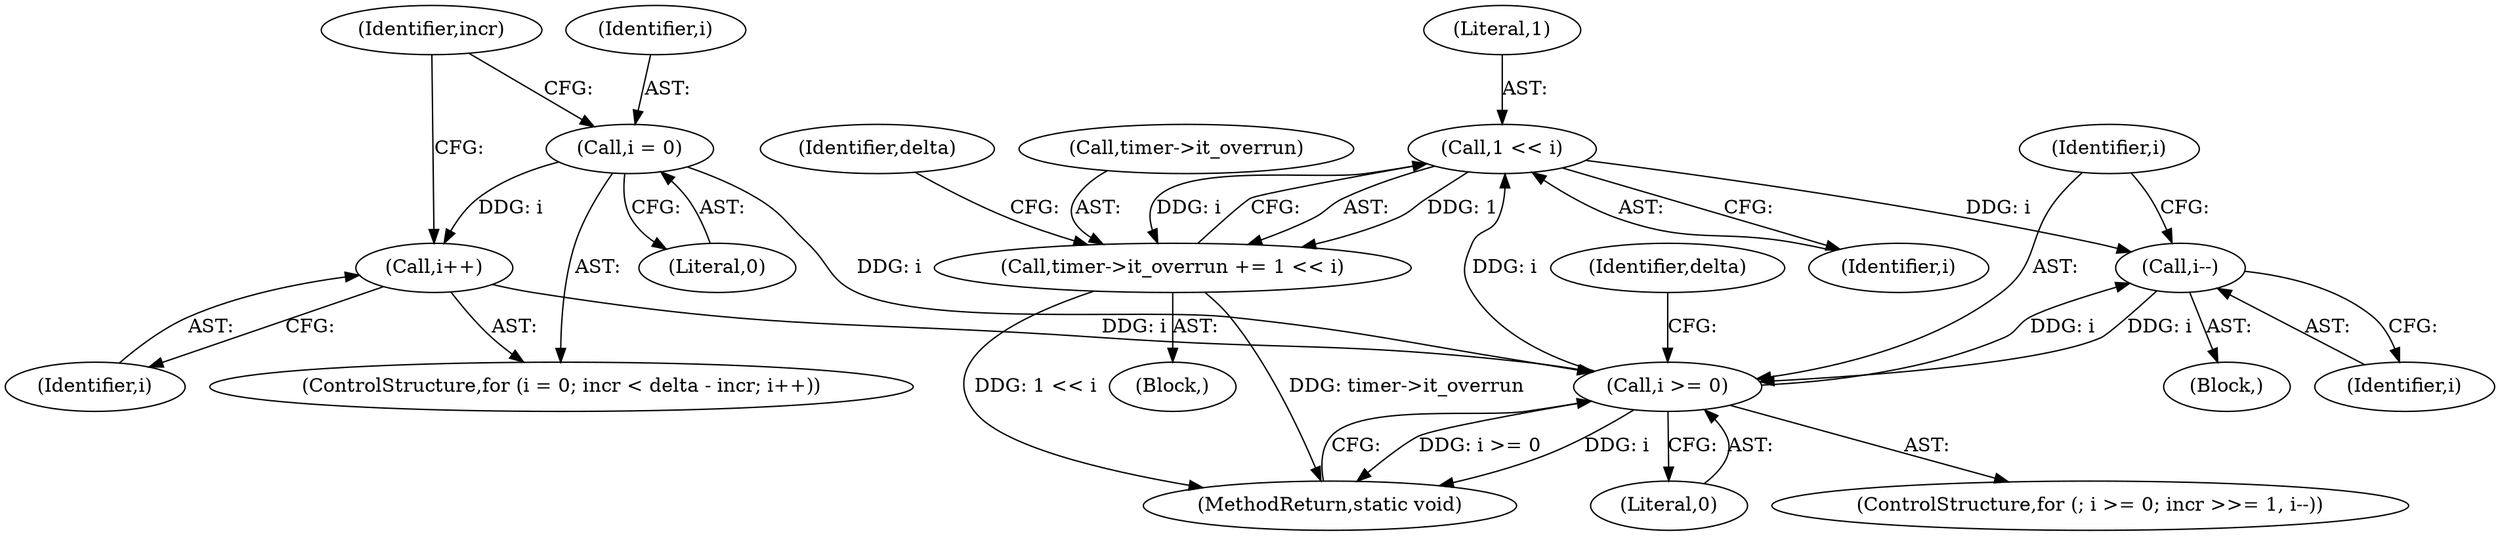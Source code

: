 digraph "1_linux_78c9c4dfbf8c04883941445a195276bb4bb92c76@del" {
"1000197" [label="(Call,1 << i)"];
"1000169" [label="(Call,i >= 0)"];
"1000153" [label="(Call,i = 0)"];
"1000176" [label="(Call,i--)"];
"1000197" [label="(Call,1 << i)"];
"1000161" [label="(Call,i++)"];
"1000193" [label="(Call,timer->it_overrun += 1 << i)"];
"1000193" [label="(Call,timer->it_overrun += 1 << i)"];
"1000201" [label="(Identifier,delta)"];
"1000176" [label="(Call,i--)"];
"1000169" [label="(Call,i >= 0)"];
"1000170" [label="(Identifier,i)"];
"1000168" [label="(ControlStructure,for (; i >= 0; incr >>= 1, i--))"];
"1000162" [label="(Identifier,i)"];
"1000172" [label="(Block,)"];
"1000153" [label="(Call,i = 0)"];
"1000199" [label="(Identifier,i)"];
"1000181" [label="(Identifier,delta)"];
"1000171" [label="(Literal,0)"];
"1000161" [label="(Call,i++)"];
"1000203" [label="(MethodReturn,static void)"];
"1000198" [label="(Literal,1)"];
"1000154" [label="(Identifier,i)"];
"1000194" [label="(Call,timer->it_overrun)"];
"1000152" [label="(ControlStructure,for (i = 0; incr < delta - incr; i++))"];
"1000197" [label="(Call,1 << i)"];
"1000177" [label="(Identifier,i)"];
"1000157" [label="(Identifier,incr)"];
"1000155" [label="(Literal,0)"];
"1000178" [label="(Block,)"];
"1000197" -> "1000193"  [label="AST: "];
"1000197" -> "1000199"  [label="CFG: "];
"1000198" -> "1000197"  [label="AST: "];
"1000199" -> "1000197"  [label="AST: "];
"1000193" -> "1000197"  [label="CFG: "];
"1000197" -> "1000176"  [label="DDG: i"];
"1000197" -> "1000193"  [label="DDG: 1"];
"1000197" -> "1000193"  [label="DDG: i"];
"1000169" -> "1000197"  [label="DDG: i"];
"1000169" -> "1000168"  [label="AST: "];
"1000169" -> "1000171"  [label="CFG: "];
"1000170" -> "1000169"  [label="AST: "];
"1000171" -> "1000169"  [label="AST: "];
"1000181" -> "1000169"  [label="CFG: "];
"1000203" -> "1000169"  [label="CFG: "];
"1000169" -> "1000203"  [label="DDG: i >= 0"];
"1000169" -> "1000203"  [label="DDG: i"];
"1000153" -> "1000169"  [label="DDG: i"];
"1000176" -> "1000169"  [label="DDG: i"];
"1000161" -> "1000169"  [label="DDG: i"];
"1000169" -> "1000176"  [label="DDG: i"];
"1000153" -> "1000152"  [label="AST: "];
"1000153" -> "1000155"  [label="CFG: "];
"1000154" -> "1000153"  [label="AST: "];
"1000155" -> "1000153"  [label="AST: "];
"1000157" -> "1000153"  [label="CFG: "];
"1000153" -> "1000161"  [label="DDG: i"];
"1000176" -> "1000172"  [label="AST: "];
"1000176" -> "1000177"  [label="CFG: "];
"1000177" -> "1000176"  [label="AST: "];
"1000170" -> "1000176"  [label="CFG: "];
"1000161" -> "1000152"  [label="AST: "];
"1000161" -> "1000162"  [label="CFG: "];
"1000162" -> "1000161"  [label="AST: "];
"1000157" -> "1000161"  [label="CFG: "];
"1000193" -> "1000178"  [label="AST: "];
"1000194" -> "1000193"  [label="AST: "];
"1000201" -> "1000193"  [label="CFG: "];
"1000193" -> "1000203"  [label="DDG: 1 << i"];
"1000193" -> "1000203"  [label="DDG: timer->it_overrun"];
}
